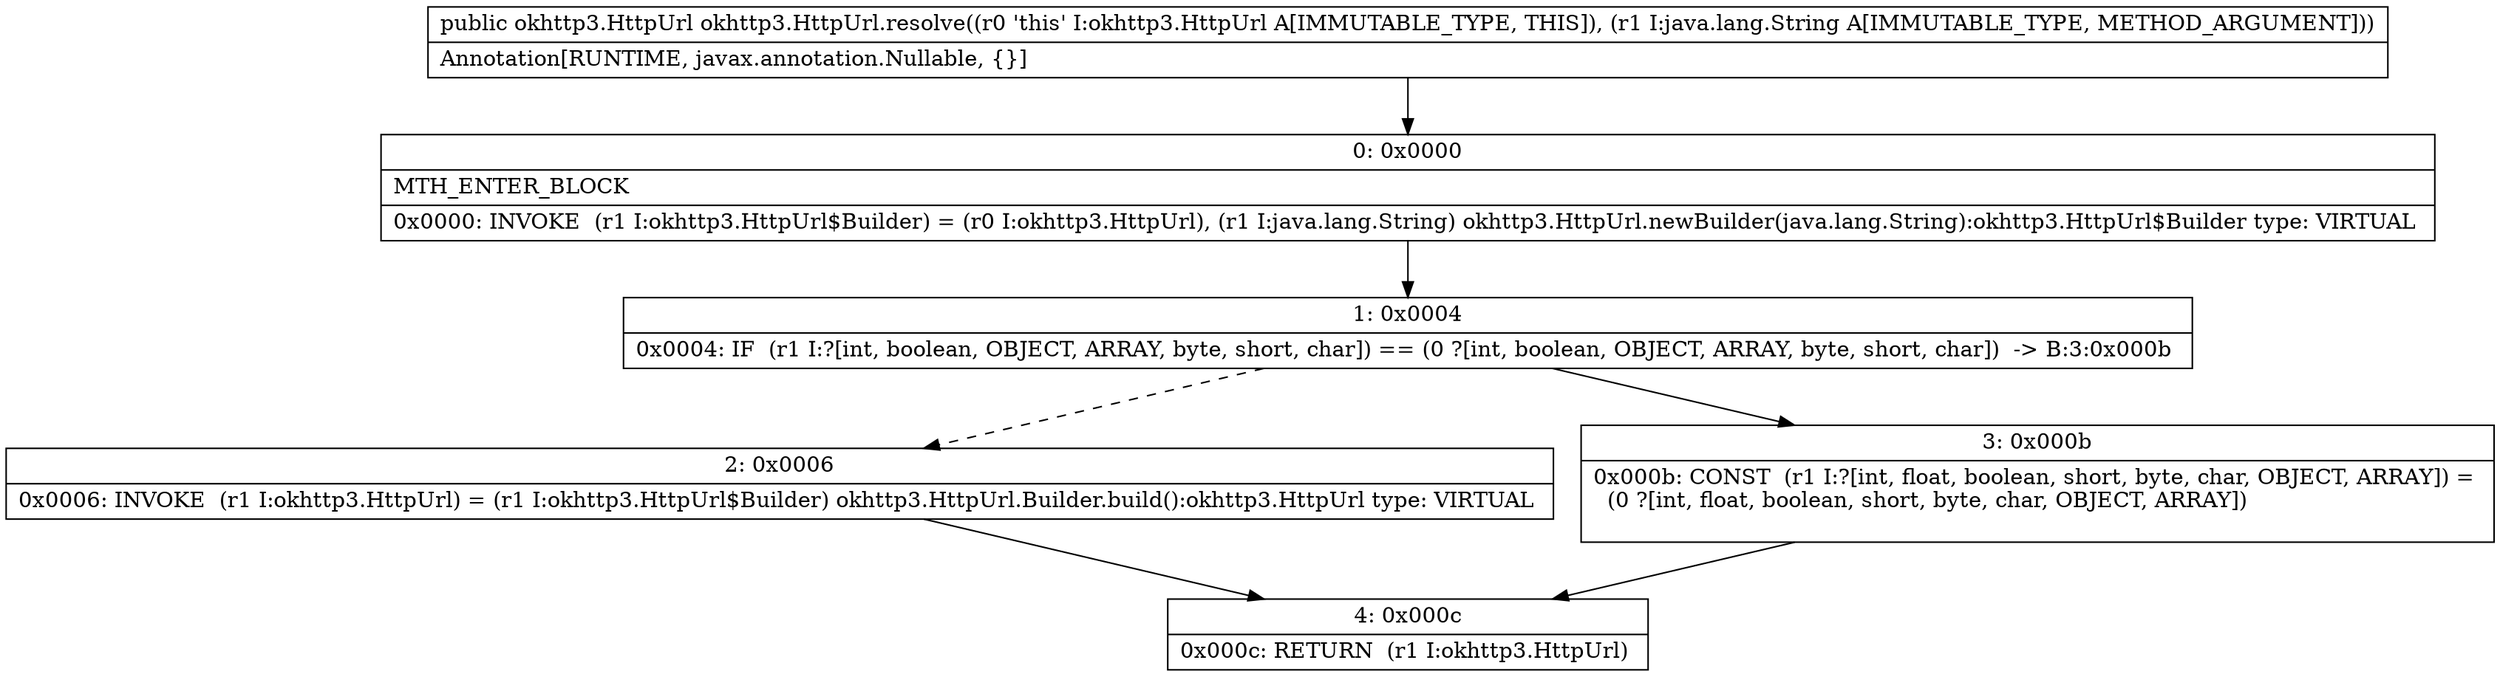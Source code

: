 digraph "CFG forokhttp3.HttpUrl.resolve(Ljava\/lang\/String;)Lokhttp3\/HttpUrl;" {
Node_0 [shape=record,label="{0\:\ 0x0000|MTH_ENTER_BLOCK\l|0x0000: INVOKE  (r1 I:okhttp3.HttpUrl$Builder) = (r0 I:okhttp3.HttpUrl), (r1 I:java.lang.String) okhttp3.HttpUrl.newBuilder(java.lang.String):okhttp3.HttpUrl$Builder type: VIRTUAL \l}"];
Node_1 [shape=record,label="{1\:\ 0x0004|0x0004: IF  (r1 I:?[int, boolean, OBJECT, ARRAY, byte, short, char]) == (0 ?[int, boolean, OBJECT, ARRAY, byte, short, char])  \-\> B:3:0x000b \l}"];
Node_2 [shape=record,label="{2\:\ 0x0006|0x0006: INVOKE  (r1 I:okhttp3.HttpUrl) = (r1 I:okhttp3.HttpUrl$Builder) okhttp3.HttpUrl.Builder.build():okhttp3.HttpUrl type: VIRTUAL \l}"];
Node_3 [shape=record,label="{3\:\ 0x000b|0x000b: CONST  (r1 I:?[int, float, boolean, short, byte, char, OBJECT, ARRAY]) = \l  (0 ?[int, float, boolean, short, byte, char, OBJECT, ARRAY])\l \l}"];
Node_4 [shape=record,label="{4\:\ 0x000c|0x000c: RETURN  (r1 I:okhttp3.HttpUrl) \l}"];
MethodNode[shape=record,label="{public okhttp3.HttpUrl okhttp3.HttpUrl.resolve((r0 'this' I:okhttp3.HttpUrl A[IMMUTABLE_TYPE, THIS]), (r1 I:java.lang.String A[IMMUTABLE_TYPE, METHOD_ARGUMENT]))  | Annotation[RUNTIME, javax.annotation.Nullable, \{\}]\l}"];
MethodNode -> Node_0;
Node_0 -> Node_1;
Node_1 -> Node_2[style=dashed];
Node_1 -> Node_3;
Node_2 -> Node_4;
Node_3 -> Node_4;
}

